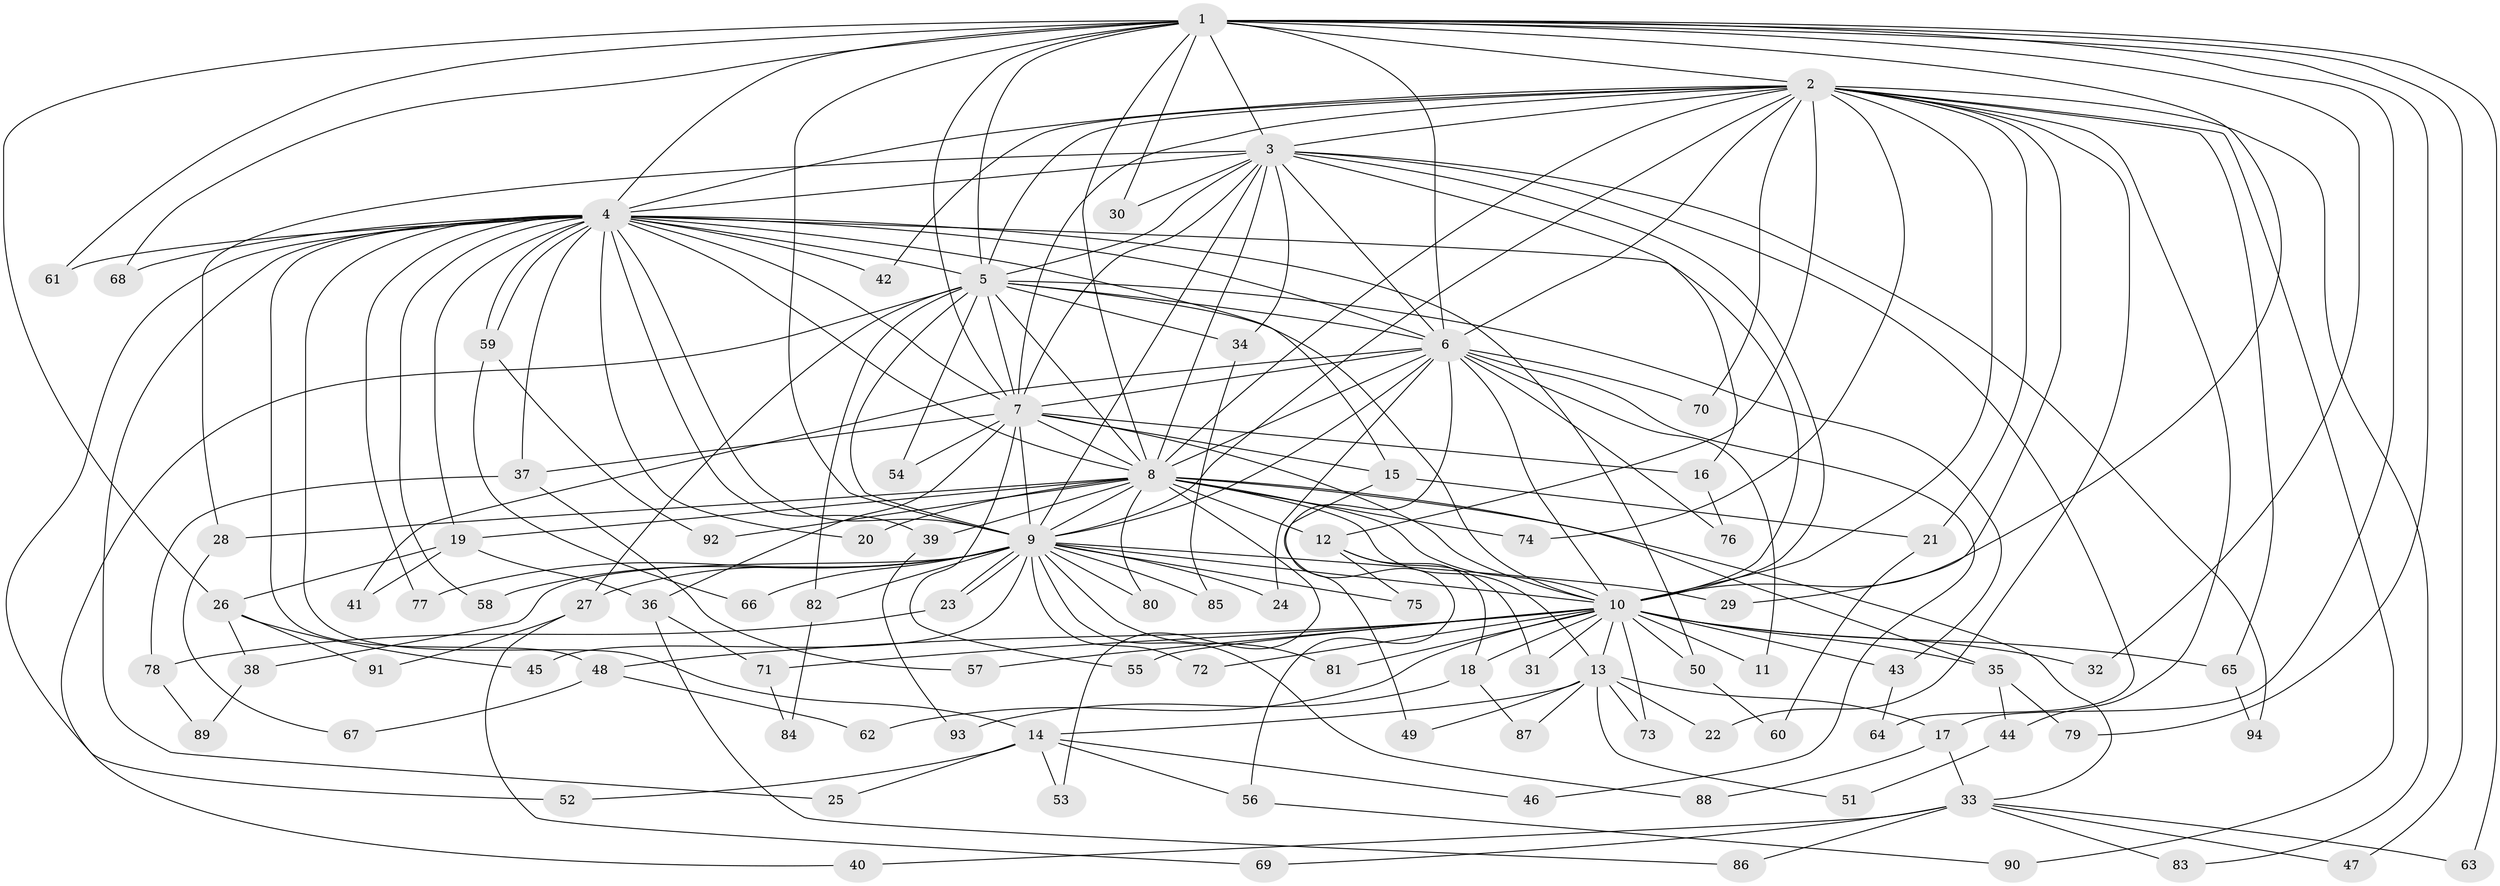 // coarse degree distribution, {2: 0.4594594594594595, 1: 0.3783783783783784, 12: 0.02702702702702703, 8: 0.05405405405405406, 3: 0.05405405405405406, 28: 0.02702702702702703}
// Generated by graph-tools (version 1.1) at 2025/47/03/04/25 21:47:15]
// undirected, 94 vertices, 213 edges
graph export_dot {
graph [start="1"]
  node [color=gray90,style=filled];
  1;
  2;
  3;
  4;
  5;
  6;
  7;
  8;
  9;
  10;
  11;
  12;
  13;
  14;
  15;
  16;
  17;
  18;
  19;
  20;
  21;
  22;
  23;
  24;
  25;
  26;
  27;
  28;
  29;
  30;
  31;
  32;
  33;
  34;
  35;
  36;
  37;
  38;
  39;
  40;
  41;
  42;
  43;
  44;
  45;
  46;
  47;
  48;
  49;
  50;
  51;
  52;
  53;
  54;
  55;
  56;
  57;
  58;
  59;
  60;
  61;
  62;
  63;
  64;
  65;
  66;
  67;
  68;
  69;
  70;
  71;
  72;
  73;
  74;
  75;
  76;
  77;
  78;
  79;
  80;
  81;
  82;
  83;
  84;
  85;
  86;
  87;
  88;
  89;
  90;
  91;
  92;
  93;
  94;
  1 -- 2;
  1 -- 3;
  1 -- 4;
  1 -- 5;
  1 -- 6;
  1 -- 7;
  1 -- 8;
  1 -- 9;
  1 -- 10;
  1 -- 17;
  1 -- 26;
  1 -- 30;
  1 -- 32;
  1 -- 47;
  1 -- 61;
  1 -- 63;
  1 -- 68;
  1 -- 79;
  2 -- 3;
  2 -- 4;
  2 -- 5;
  2 -- 6;
  2 -- 7;
  2 -- 8;
  2 -- 9;
  2 -- 10;
  2 -- 12;
  2 -- 21;
  2 -- 22;
  2 -- 29;
  2 -- 42;
  2 -- 44;
  2 -- 65;
  2 -- 70;
  2 -- 74;
  2 -- 83;
  2 -- 90;
  3 -- 4;
  3 -- 5;
  3 -- 6;
  3 -- 7;
  3 -- 8;
  3 -- 9;
  3 -- 10;
  3 -- 16;
  3 -- 28;
  3 -- 30;
  3 -- 34;
  3 -- 64;
  3 -- 94;
  4 -- 5;
  4 -- 6;
  4 -- 7;
  4 -- 8;
  4 -- 9;
  4 -- 10;
  4 -- 14;
  4 -- 15;
  4 -- 19;
  4 -- 20;
  4 -- 25;
  4 -- 37;
  4 -- 39;
  4 -- 42;
  4 -- 48;
  4 -- 50;
  4 -- 52;
  4 -- 58;
  4 -- 59;
  4 -- 59;
  4 -- 61;
  4 -- 68;
  4 -- 77;
  5 -- 6;
  5 -- 7;
  5 -- 8;
  5 -- 9;
  5 -- 10;
  5 -- 27;
  5 -- 34;
  5 -- 40;
  5 -- 43;
  5 -- 54;
  5 -- 82;
  6 -- 7;
  6 -- 8;
  6 -- 9;
  6 -- 10;
  6 -- 11;
  6 -- 24;
  6 -- 41;
  6 -- 46;
  6 -- 56;
  6 -- 70;
  6 -- 76;
  7 -- 8;
  7 -- 9;
  7 -- 10;
  7 -- 15;
  7 -- 16;
  7 -- 36;
  7 -- 37;
  7 -- 54;
  7 -- 55;
  8 -- 9;
  8 -- 10;
  8 -- 12;
  8 -- 13;
  8 -- 19;
  8 -- 20;
  8 -- 28;
  8 -- 33;
  8 -- 35;
  8 -- 39;
  8 -- 53;
  8 -- 74;
  8 -- 80;
  8 -- 92;
  9 -- 10;
  9 -- 23;
  9 -- 23;
  9 -- 24;
  9 -- 27;
  9 -- 29;
  9 -- 38;
  9 -- 45;
  9 -- 58;
  9 -- 66;
  9 -- 72;
  9 -- 75;
  9 -- 77;
  9 -- 80;
  9 -- 81;
  9 -- 82;
  9 -- 85;
  9 -- 88;
  10 -- 11;
  10 -- 13;
  10 -- 18;
  10 -- 31;
  10 -- 32;
  10 -- 35;
  10 -- 43;
  10 -- 48;
  10 -- 50;
  10 -- 55;
  10 -- 57;
  10 -- 62;
  10 -- 65;
  10 -- 71;
  10 -- 72;
  10 -- 73;
  10 -- 81;
  12 -- 18;
  12 -- 31;
  12 -- 75;
  13 -- 14;
  13 -- 17;
  13 -- 22;
  13 -- 49;
  13 -- 51;
  13 -- 73;
  13 -- 87;
  14 -- 25;
  14 -- 46;
  14 -- 52;
  14 -- 53;
  14 -- 56;
  15 -- 21;
  15 -- 49;
  16 -- 76;
  17 -- 33;
  17 -- 88;
  18 -- 87;
  18 -- 93;
  19 -- 26;
  19 -- 36;
  19 -- 41;
  21 -- 60;
  23 -- 78;
  26 -- 38;
  26 -- 45;
  26 -- 91;
  27 -- 69;
  27 -- 91;
  28 -- 67;
  33 -- 40;
  33 -- 47;
  33 -- 63;
  33 -- 69;
  33 -- 83;
  33 -- 86;
  34 -- 85;
  35 -- 44;
  35 -- 79;
  36 -- 71;
  36 -- 86;
  37 -- 57;
  37 -- 78;
  38 -- 89;
  39 -- 93;
  43 -- 64;
  44 -- 51;
  48 -- 62;
  48 -- 67;
  50 -- 60;
  56 -- 90;
  59 -- 66;
  59 -- 92;
  65 -- 94;
  71 -- 84;
  78 -- 89;
  82 -- 84;
}
